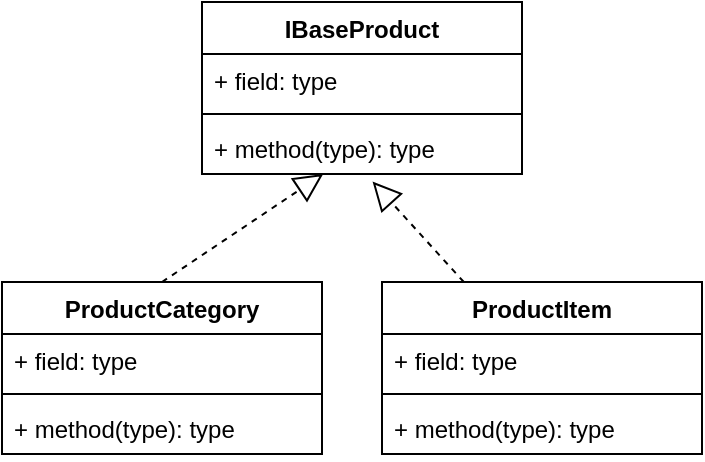 <mxfile version="20.1.1" type="github">
  <diagram id="2G9DkrW8jZAbXy1pQnsN" name="Page-1">
    <mxGraphModel dx="526" dy="483" grid="1" gridSize="10" guides="1" tooltips="1" connect="1" arrows="1" fold="1" page="1" pageScale="1" pageWidth="850" pageHeight="1100" math="0" shadow="0">
      <root>
        <mxCell id="0" />
        <mxCell id="1" parent="0" />
        <mxCell id="5JokLP-bZutXTGjCmYul-2" value="ProductCategory" style="swimlane;fontStyle=1;align=center;verticalAlign=top;childLayout=stackLayout;horizontal=1;startSize=26;horizontalStack=0;resizeParent=1;resizeParentMax=0;resizeLast=0;collapsible=1;marginBottom=0;" vertex="1" parent="1">
          <mxGeometry x="100" y="210" width="160" height="86" as="geometry" />
        </mxCell>
        <mxCell id="5JokLP-bZutXTGjCmYul-3" value="+ field: type" style="text;strokeColor=none;fillColor=none;align=left;verticalAlign=top;spacingLeft=4;spacingRight=4;overflow=hidden;rotatable=0;points=[[0,0.5],[1,0.5]];portConstraint=eastwest;" vertex="1" parent="5JokLP-bZutXTGjCmYul-2">
          <mxGeometry y="26" width="160" height="26" as="geometry" />
        </mxCell>
        <mxCell id="5JokLP-bZutXTGjCmYul-4" value="" style="line;strokeWidth=1;fillColor=none;align=left;verticalAlign=middle;spacingTop=-1;spacingLeft=3;spacingRight=3;rotatable=0;labelPosition=right;points=[];portConstraint=eastwest;" vertex="1" parent="5JokLP-bZutXTGjCmYul-2">
          <mxGeometry y="52" width="160" height="8" as="geometry" />
        </mxCell>
        <mxCell id="5JokLP-bZutXTGjCmYul-5" value="+ method(type): type" style="text;strokeColor=none;fillColor=none;align=left;verticalAlign=top;spacingLeft=4;spacingRight=4;overflow=hidden;rotatable=0;points=[[0,0.5],[1,0.5]];portConstraint=eastwest;" vertex="1" parent="5JokLP-bZutXTGjCmYul-2">
          <mxGeometry y="60" width="160" height="26" as="geometry" />
        </mxCell>
        <mxCell id="5JokLP-bZutXTGjCmYul-6" value="ProductItem" style="swimlane;fontStyle=1;align=center;verticalAlign=top;childLayout=stackLayout;horizontal=1;startSize=26;horizontalStack=0;resizeParent=1;resizeParentMax=0;resizeLast=0;collapsible=1;marginBottom=0;" vertex="1" parent="1">
          <mxGeometry x="290" y="210" width="160" height="86" as="geometry" />
        </mxCell>
        <mxCell id="5JokLP-bZutXTGjCmYul-7" value="+ field: type" style="text;strokeColor=none;fillColor=none;align=left;verticalAlign=top;spacingLeft=4;spacingRight=4;overflow=hidden;rotatable=0;points=[[0,0.5],[1,0.5]];portConstraint=eastwest;" vertex="1" parent="5JokLP-bZutXTGjCmYul-6">
          <mxGeometry y="26" width="160" height="26" as="geometry" />
        </mxCell>
        <mxCell id="5JokLP-bZutXTGjCmYul-8" value="" style="line;strokeWidth=1;fillColor=none;align=left;verticalAlign=middle;spacingTop=-1;spacingLeft=3;spacingRight=3;rotatable=0;labelPosition=right;points=[];portConstraint=eastwest;" vertex="1" parent="5JokLP-bZutXTGjCmYul-6">
          <mxGeometry y="52" width="160" height="8" as="geometry" />
        </mxCell>
        <mxCell id="5JokLP-bZutXTGjCmYul-9" value="+ method(type): type" style="text;strokeColor=none;fillColor=none;align=left;verticalAlign=top;spacingLeft=4;spacingRight=4;overflow=hidden;rotatable=0;points=[[0,0.5],[1,0.5]];portConstraint=eastwest;" vertex="1" parent="5JokLP-bZutXTGjCmYul-6">
          <mxGeometry y="60" width="160" height="26" as="geometry" />
        </mxCell>
        <mxCell id="5JokLP-bZutXTGjCmYul-10" value="IBaseProduct" style="swimlane;fontStyle=1;align=center;verticalAlign=top;childLayout=stackLayout;horizontal=1;startSize=26;horizontalStack=0;resizeParent=1;resizeParentMax=0;resizeLast=0;collapsible=1;marginBottom=0;" vertex="1" parent="1">
          <mxGeometry x="200" y="70" width="160" height="86" as="geometry" />
        </mxCell>
        <mxCell id="5JokLP-bZutXTGjCmYul-11" value="+ field: type" style="text;strokeColor=none;fillColor=none;align=left;verticalAlign=top;spacingLeft=4;spacingRight=4;overflow=hidden;rotatable=0;points=[[0,0.5],[1,0.5]];portConstraint=eastwest;" vertex="1" parent="5JokLP-bZutXTGjCmYul-10">
          <mxGeometry y="26" width="160" height="26" as="geometry" />
        </mxCell>
        <mxCell id="5JokLP-bZutXTGjCmYul-12" value="" style="line;strokeWidth=1;fillColor=none;align=left;verticalAlign=middle;spacingTop=-1;spacingLeft=3;spacingRight=3;rotatable=0;labelPosition=right;points=[];portConstraint=eastwest;" vertex="1" parent="5JokLP-bZutXTGjCmYul-10">
          <mxGeometry y="52" width="160" height="8" as="geometry" />
        </mxCell>
        <mxCell id="5JokLP-bZutXTGjCmYul-13" value="+ method(type): type" style="text;strokeColor=none;fillColor=none;align=left;verticalAlign=top;spacingLeft=4;spacingRight=4;overflow=hidden;rotatable=0;points=[[0,0.5],[1,0.5]];portConstraint=eastwest;" vertex="1" parent="5JokLP-bZutXTGjCmYul-10">
          <mxGeometry y="60" width="160" height="26" as="geometry" />
        </mxCell>
        <mxCell id="5JokLP-bZutXTGjCmYul-14" value="" style="endArrow=block;dashed=1;endFill=0;endSize=12;html=1;rounded=0;exitX=0.5;exitY=0;exitDx=0;exitDy=0;" edge="1" parent="1" source="5JokLP-bZutXTGjCmYul-2" target="5JokLP-bZutXTGjCmYul-13">
          <mxGeometry width="160" relative="1" as="geometry">
            <mxPoint x="180" y="280" as="sourcePoint" />
            <mxPoint x="340" y="280" as="targetPoint" />
          </mxGeometry>
        </mxCell>
        <mxCell id="5JokLP-bZutXTGjCmYul-15" value="" style="endArrow=block;dashed=1;endFill=0;endSize=12;html=1;rounded=0;entryX=0.533;entryY=1.146;entryDx=0;entryDy=0;entryPerimeter=0;" edge="1" parent="1" source="5JokLP-bZutXTGjCmYul-6" target="5JokLP-bZutXTGjCmYul-13">
          <mxGeometry width="160" relative="1" as="geometry">
            <mxPoint x="190" y="220" as="sourcePoint" />
            <mxPoint x="270.597" y="166" as="targetPoint" />
          </mxGeometry>
        </mxCell>
      </root>
    </mxGraphModel>
  </diagram>
</mxfile>
